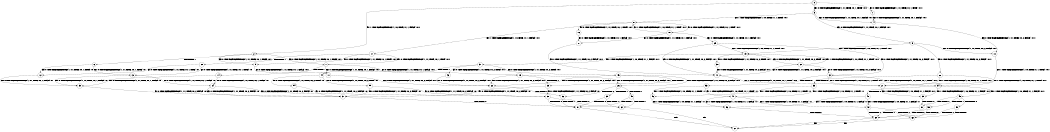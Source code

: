 digraph BCG {
size = "7, 10.5";
center = TRUE;
node [shape = circle];
0 [peripheries = 2];
0 -> 1 [label = "EX !0 !ATOMIC_EXCH_BRANCH (1, +1, TRUE, +0, 1, TRUE) !:0:1:"];
0 -> 2 [label = "EX !1 !ATOMIC_EXCH_BRANCH (1, +0, TRUE, +1, 1, FALSE) !:0:1:"];
0 -> 3 [label = "EX !0 !ATOMIC_EXCH_BRANCH (1, +1, TRUE, +0, 1, TRUE) !:0:1:"];
1 -> 4 [label = "EX !0 !ATOMIC_EXCH_BRANCH (1, +1, TRUE, +0, 1, FALSE) !:0:1:"];
2 -> 5 [label = "EX !0 !ATOMIC_EXCH_BRANCH (1, +1, TRUE, +0, 1, TRUE) !:0:1:"];
2 -> 6 [label = "TERMINATE !1"];
2 -> 7 [label = "EX !0 !ATOMIC_EXCH_BRANCH (1, +1, TRUE, +0, 1, TRUE) !:0:1:"];
3 -> 4 [label = "EX !0 !ATOMIC_EXCH_BRANCH (1, +1, TRUE, +0, 1, FALSE) !:0:1:"];
3 -> 8 [label = "EX !1 !ATOMIC_EXCH_BRANCH (1, +0, TRUE, +1, 1, TRUE) !:0:1:"];
3 -> 9 [label = "EX !0 !ATOMIC_EXCH_BRANCH (1, +1, TRUE, +0, 1, FALSE) !:0:1:"];
4 -> 10 [label = "EX !0 !ATOMIC_EXCH_BRANCH (1, +1, TRUE, +0, 2, FALSE) !:0:1:"];
5 -> 11 [label = "EX !0 !ATOMIC_EXCH_BRANCH (1, +1, TRUE, +0, 1, FALSE) !:0:1:"];
6 -> 12 [label = "EX !0 !ATOMIC_EXCH_BRANCH (1, +1, TRUE, +0, 1, TRUE) !:0:"];
6 -> 13 [label = "EX !0 !ATOMIC_EXCH_BRANCH (1, +1, TRUE, +0, 1, TRUE) !:0:"];
7 -> 11 [label = "EX !0 !ATOMIC_EXCH_BRANCH (1, +1, TRUE, +0, 1, FALSE) !:0:1:"];
7 -> 14 [label = "TERMINATE !1"];
7 -> 15 [label = "EX !0 !ATOMIC_EXCH_BRANCH (1, +1, TRUE, +0, 1, FALSE) !:0:1:"];
8 -> 16 [label = "EX !0 !ATOMIC_EXCH_BRANCH (1, +1, TRUE, +0, 1, TRUE) !:0:1:"];
8 -> 17 [label = "EX !1 !ATOMIC_EXCH_BRANCH (1, +0, TRUE, +1, 1, FALSE) !:0:1:"];
8 -> 18 [label = "EX !0 !ATOMIC_EXCH_BRANCH (1, +1, TRUE, +0, 1, TRUE) !:0:1:"];
9 -> 10 [label = "EX !0 !ATOMIC_EXCH_BRANCH (1, +1, TRUE, +0, 2, FALSE) !:0:1:"];
9 -> 19 [label = "EX !1 !ATOMIC_EXCH_BRANCH (1, +0, TRUE, +1, 1, TRUE) !:0:1:"];
9 -> 20 [label = "EX !0 !ATOMIC_EXCH_BRANCH (1, +1, TRUE, +0, 2, FALSE) !:0:1:"];
10 -> 21 [label = "EX !1 !ATOMIC_EXCH_BRANCH (1, +0, TRUE, +1, 1, TRUE) !:0:1:"];
11 -> 22 [label = "EX !0 !ATOMIC_EXCH_BRANCH (1, +1, TRUE, +0, 2, FALSE) !:0:1:"];
12 -> 23 [label = "EX !0 !ATOMIC_EXCH_BRANCH (1, +1, TRUE, +0, 1, FALSE) !:0:"];
13 -> 23 [label = "EX !0 !ATOMIC_EXCH_BRANCH (1, +1, TRUE, +0, 1, FALSE) !:0:"];
13 -> 24 [label = "EX !0 !ATOMIC_EXCH_BRANCH (1, +1, TRUE, +0, 1, FALSE) !:0:"];
14 -> 23 [label = "EX !0 !ATOMIC_EXCH_BRANCH (1, +1, TRUE, +0, 1, FALSE) !:0:"];
14 -> 24 [label = "EX !0 !ATOMIC_EXCH_BRANCH (1, +1, TRUE, +0, 1, FALSE) !:0:"];
15 -> 22 [label = "EX !0 !ATOMIC_EXCH_BRANCH (1, +1, TRUE, +0, 2, FALSE) !:0:1:"];
15 -> 25 [label = "TERMINATE !1"];
15 -> 26 [label = "EX !0 !ATOMIC_EXCH_BRANCH (1, +1, TRUE, +0, 2, FALSE) !:0:1:"];
16 -> 27 [label = "EX !0 !ATOMIC_EXCH_BRANCH (1, +1, TRUE, +0, 1, FALSE) !:0:1:"];
17 -> 5 [label = "EX !0 !ATOMIC_EXCH_BRANCH (1, +1, TRUE, +0, 1, TRUE) !:0:1:"];
17 -> 28 [label = "TERMINATE !1"];
17 -> 7 [label = "EX !0 !ATOMIC_EXCH_BRANCH (1, +1, TRUE, +0, 1, TRUE) !:0:1:"];
18 -> 27 [label = "EX !0 !ATOMIC_EXCH_BRANCH (1, +1, TRUE, +0, 1, FALSE) !:0:1:"];
18 -> 8 [label = "EX !1 !ATOMIC_EXCH_BRANCH (1, +0, TRUE, +1, 1, TRUE) !:0:1:"];
18 -> 29 [label = "EX !0 !ATOMIC_EXCH_BRANCH (1, +1, TRUE, +0, 1, FALSE) !:0:1:"];
19 -> 30 [label = "EX !0 !ATOMIC_EXCH_BRANCH (1, +1, TRUE, +0, 2, TRUE) !:0:1:"];
19 -> 31 [label = "EX !1 !ATOMIC_EXCH_BRANCH (1, +0, TRUE, +1, 1, FALSE) !:0:1:"];
19 -> 32 [label = "EX !0 !ATOMIC_EXCH_BRANCH (1, +1, TRUE, +0, 2, TRUE) !:0:1:"];
20 -> 21 [label = "EX !1 !ATOMIC_EXCH_BRANCH (1, +0, TRUE, +1, 1, TRUE) !:0:1:"];
20 -> 33 [label = "TERMINATE !0"];
20 -> 34 [label = "EX !1 !ATOMIC_EXCH_BRANCH (1, +0, TRUE, +1, 1, TRUE) !:0:1:"];
21 -> 35 [label = "EX !1 !ATOMIC_EXCH_BRANCH (1, +0, TRUE, +1, 1, FALSE) !:0:1:"];
22 -> 36 [label = "TERMINATE !0"];
23 -> 37 [label = "EX !0 !ATOMIC_EXCH_BRANCH (1, +1, TRUE, +0, 2, FALSE) !:0:"];
24 -> 37 [label = "EX !0 !ATOMIC_EXCH_BRANCH (1, +1, TRUE, +0, 2, FALSE) !:0:"];
24 -> 38 [label = "EX !0 !ATOMIC_EXCH_BRANCH (1, +1, TRUE, +0, 2, FALSE) !:0:"];
25 -> 37 [label = "EX !0 !ATOMIC_EXCH_BRANCH (1, +1, TRUE, +0, 2, FALSE) !:0:"];
25 -> 38 [label = "EX !0 !ATOMIC_EXCH_BRANCH (1, +1, TRUE, +0, 2, FALSE) !:0:"];
26 -> 36 [label = "TERMINATE !0"];
26 -> 39 [label = "TERMINATE !1"];
26 -> 40 [label = "TERMINATE !0"];
27 -> 41 [label = "EX !0 !ATOMIC_EXCH_BRANCH (1, +1, TRUE, +0, 2, FALSE) !:0:1:"];
28 -> 12 [label = "EX !0 !ATOMIC_EXCH_BRANCH (1, +1, TRUE, +0, 1, TRUE) !:0:"];
28 -> 13 [label = "EX !0 !ATOMIC_EXCH_BRANCH (1, +1, TRUE, +0, 1, TRUE) !:0:"];
29 -> 41 [label = "EX !0 !ATOMIC_EXCH_BRANCH (1, +1, TRUE, +0, 2, FALSE) !:0:1:"];
29 -> 19 [label = "EX !1 !ATOMIC_EXCH_BRANCH (1, +0, TRUE, +1, 1, TRUE) !:0:1:"];
29 -> 42 [label = "EX !0 !ATOMIC_EXCH_BRANCH (1, +1, TRUE, +0, 2, FALSE) !:0:1:"];
30 -> 41 [label = "EX !0 !ATOMIC_EXCH_BRANCH (1, +1, TRUE, +0, 2, FALSE) !:0:1:"];
31 -> 43 [label = "EX !0 !ATOMIC_EXCH_BRANCH (1, +1, TRUE, +0, 2, TRUE) !:0:1:"];
31 -> 44 [label = "TERMINATE !1"];
31 -> 45 [label = "EX !0 !ATOMIC_EXCH_BRANCH (1, +1, TRUE, +0, 2, TRUE) !:0:1:"];
32 -> 41 [label = "EX !0 !ATOMIC_EXCH_BRANCH (1, +1, TRUE, +0, 2, FALSE) !:0:1:"];
32 -> 19 [label = "EX !1 !ATOMIC_EXCH_BRANCH (1, +0, TRUE, +1, 1, TRUE) !:0:1:"];
32 -> 42 [label = "EX !0 !ATOMIC_EXCH_BRANCH (1, +1, TRUE, +0, 2, FALSE) !:0:1:"];
33 -> 46 [label = "EX !1 !ATOMIC_EXCH_BRANCH (1, +0, TRUE, +1, 1, TRUE) !:1:"];
33 -> 47 [label = "EX !1 !ATOMIC_EXCH_BRANCH (1, +0, TRUE, +1, 1, TRUE) !:1:"];
34 -> 35 [label = "EX !1 !ATOMIC_EXCH_BRANCH (1, +0, TRUE, +1, 1, FALSE) !:0:1:"];
34 -> 48 [label = "TERMINATE !0"];
34 -> 49 [label = "EX !1 !ATOMIC_EXCH_BRANCH (1, +0, TRUE, +1, 1, FALSE) !:0:1:"];
35 -> 50 [label = "TERMINATE !0"];
36 -> 51 [label = "TERMINATE !1"];
37 -> 51 [label = "TERMINATE !0"];
38 -> 51 [label = "TERMINATE !0"];
38 -> 52 [label = "TERMINATE !0"];
39 -> 51 [label = "TERMINATE !0"];
39 -> 52 [label = "TERMINATE !0"];
40 -> 51 [label = "TERMINATE !1"];
40 -> 52 [label = "TERMINATE !1"];
41 -> 21 [label = "EX !1 !ATOMIC_EXCH_BRANCH (1, +0, TRUE, +1, 1, TRUE) !:0:1:"];
42 -> 21 [label = "EX !1 !ATOMIC_EXCH_BRANCH (1, +0, TRUE, +1, 1, TRUE) !:0:1:"];
42 -> 53 [label = "TERMINATE !0"];
42 -> 34 [label = "EX !1 !ATOMIC_EXCH_BRANCH (1, +0, TRUE, +1, 1, TRUE) !:0:1:"];
43 -> 22 [label = "EX !0 !ATOMIC_EXCH_BRANCH (1, +1, TRUE, +0, 2, FALSE) !:0:1:"];
44 -> 54 [label = "EX !0 !ATOMIC_EXCH_BRANCH (1, +1, TRUE, +0, 2, TRUE) !:0:"];
44 -> 55 [label = "EX !0 !ATOMIC_EXCH_BRANCH (1, +1, TRUE, +0, 2, TRUE) !:0:"];
45 -> 22 [label = "EX !0 !ATOMIC_EXCH_BRANCH (1, +1, TRUE, +0, 2, FALSE) !:0:1:"];
45 -> 25 [label = "TERMINATE !1"];
45 -> 26 [label = "EX !0 !ATOMIC_EXCH_BRANCH (1, +1, TRUE, +0, 2, FALSE) !:0:1:"];
46 -> 56 [label = "EX !1 !ATOMIC_EXCH_BRANCH (1, +0, TRUE, +1, 1, FALSE) !:1:"];
47 -> 56 [label = "EX !1 !ATOMIC_EXCH_BRANCH (1, +0, TRUE, +1, 1, FALSE) !:1:"];
47 -> 57 [label = "EX !1 !ATOMIC_EXCH_BRANCH (1, +0, TRUE, +1, 1, FALSE) !:1:"];
48 -> 56 [label = "EX !1 !ATOMIC_EXCH_BRANCH (1, +0, TRUE, +1, 1, FALSE) !:1:"];
48 -> 57 [label = "EX !1 !ATOMIC_EXCH_BRANCH (1, +0, TRUE, +1, 1, FALSE) !:1:"];
49 -> 50 [label = "TERMINATE !0"];
49 -> 58 [label = "TERMINATE !1"];
49 -> 59 [label = "TERMINATE !0"];
50 -> 60 [label = "TERMINATE !1"];
51 -> 61 [label = "exit"];
52 -> 61 [label = "exit"];
53 -> 46 [label = "EX !1 !ATOMIC_EXCH_BRANCH (1, +0, TRUE, +1, 1, TRUE) !:1:"];
53 -> 47 [label = "EX !1 !ATOMIC_EXCH_BRANCH (1, +0, TRUE, +1, 1, TRUE) !:1:"];
54 -> 37 [label = "EX !0 !ATOMIC_EXCH_BRANCH (1, +1, TRUE, +0, 2, FALSE) !:0:"];
55 -> 37 [label = "EX !0 !ATOMIC_EXCH_BRANCH (1, +1, TRUE, +0, 2, FALSE) !:0:"];
55 -> 38 [label = "EX !0 !ATOMIC_EXCH_BRANCH (1, +1, TRUE, +0, 2, FALSE) !:0:"];
56 -> 60 [label = "TERMINATE !1"];
57 -> 60 [label = "TERMINATE !1"];
57 -> 62 [label = "TERMINATE !1"];
58 -> 60 [label = "TERMINATE !0"];
58 -> 62 [label = "TERMINATE !0"];
59 -> 60 [label = "TERMINATE !1"];
59 -> 62 [label = "TERMINATE !1"];
60 -> 61 [label = "exit"];
62 -> 61 [label = "exit"];
}
